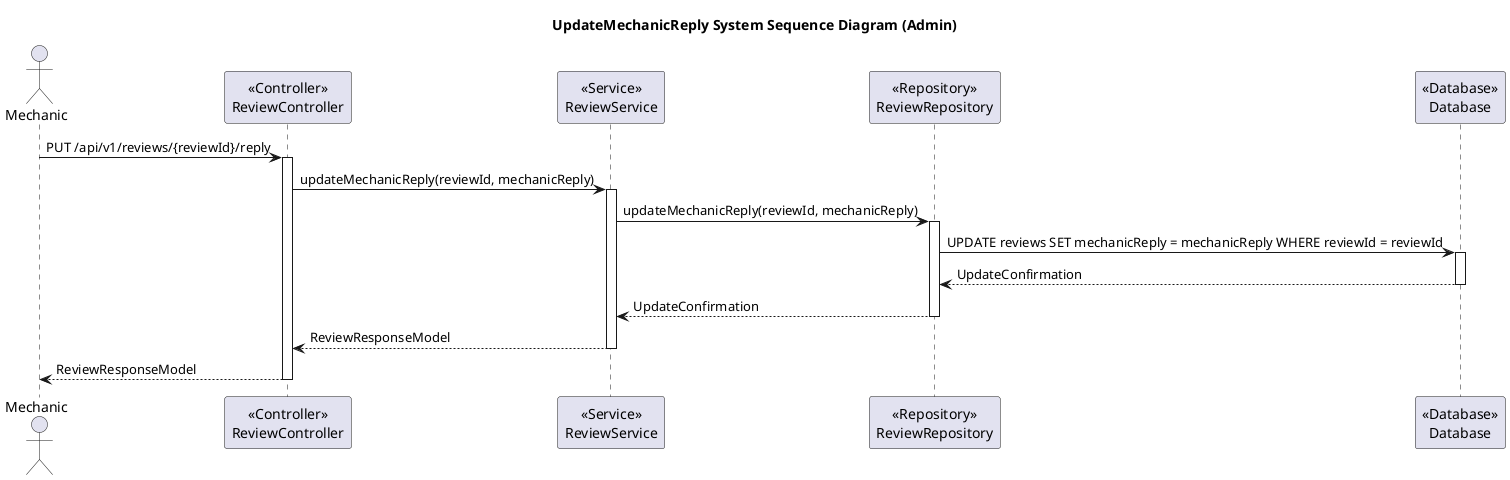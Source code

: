@startuml
title UpdateMechanicReply System Sequence Diagram (Admin)

actor Mechanic

participant ReviewController as "<<Controller>>\nReviewController"
participant ReviewService as "<<Service>>\nReviewService"
participant ReviewRepository as "<<Repository>>\nReviewRepository"
participant Database as "<<Database>>\nDatabase"

Mechanic -> ReviewController: PUT /api/v1/reviews/{reviewId}/reply
activate ReviewController

ReviewController -> ReviewService: updateMechanicReply(reviewId, mechanicReply)
activate ReviewService

ReviewService -> ReviewRepository: updateMechanicReply(reviewId, mechanicReply)
activate ReviewRepository

ReviewRepository -> Database: UPDATE reviews SET mechanicReply = mechanicReply WHERE reviewId = reviewId
activate Database

Database --> ReviewRepository: UpdateConfirmation
deactivate Database

ReviewRepository --> ReviewService: UpdateConfirmation
deactivate ReviewRepository

ReviewService --> ReviewController: ReviewResponseModel
deactivate ReviewService

ReviewController --> Mechanic: ReviewResponseModel
deactivate ReviewController
@enduml
